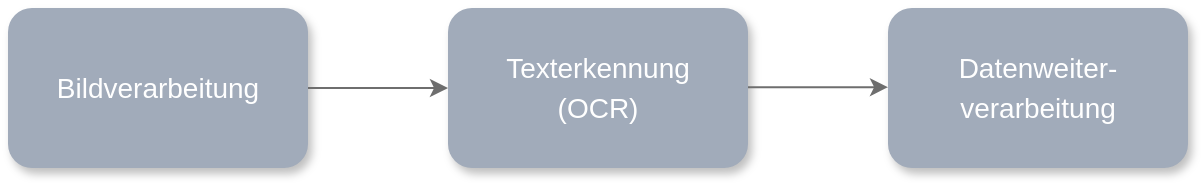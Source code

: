 <mxfile version="13.7.9" type="device"><diagram id="OlpAZZV_PpnhQwA5Ru8N" name="Seite-1"><mxGraphModel dx="1088" dy="968" grid="1" gridSize="10" guides="1" tooltips="1" connect="1" arrows="1" fold="1" page="1" pageScale="1" pageWidth="827" pageHeight="1169" math="0" shadow="0"><root><mxCell id="0"/><mxCell id="1" parent="0"/><mxCell id="Aul8aXqiMIXdGPL5oQhT-1" value="&lt;font style=&quot;font-size: 14px&quot; color=&quot;#ffffff&quot;&gt;Bildverarbeitung&lt;/font&gt;" style="rounded=1;whiteSpace=wrap;html=1;fillColor=#A1ABBA;strokeColor=none;shadow=1;" parent="1" vertex="1"><mxGeometry x="110" y="480" width="150" height="80" as="geometry"/></mxCell><mxCell id="Aul8aXqiMIXdGPL5oQhT-2" value="" style="endArrow=classic;html=1;exitX=1;exitY=0.5;exitDx=0;exitDy=0;strokeColor=#6E6E6E;" parent="1" source="Aul8aXqiMIXdGPL5oQhT-1" edge="1"><mxGeometry width="50" height="50" relative="1" as="geometry"><mxPoint x="300" y="550" as="sourcePoint"/><mxPoint x="330" y="520" as="targetPoint"/></mxGeometry></mxCell><mxCell id="Aul8aXqiMIXdGPL5oQhT-4" value="&lt;font style=&quot;font-size: 14px ; line-height: 140%&quot; color=&quot;#ffffff&quot;&gt;Texterkennung &lt;br&gt;(OCR)&lt;/font&gt;" style="rounded=1;whiteSpace=wrap;html=1;fillColor=#A1ABBA;strokeColor=none;shadow=1;" parent="1" vertex="1"><mxGeometry x="330" y="480" width="150" height="80" as="geometry"/></mxCell><mxCell id="Aul8aXqiMIXdGPL5oQhT-6" value="&lt;span style=&quot;font-size: 14px ; line-height: 140%&quot;&gt;&lt;font color=&quot;#ffffff&quot;&gt;Datenweiter-&lt;br&gt;verarbeitung&lt;/font&gt;&lt;/span&gt;" style="rounded=1;whiteSpace=wrap;html=1;fillColor=#A1ABBA;strokeColor=none;shadow=1;" parent="1" vertex="1"><mxGeometry x="550" y="480" width="150" height="80" as="geometry"/></mxCell><mxCell id="Aul8aXqiMIXdGPL5oQhT-7" value="" style="endArrow=classic;html=1;exitX=1;exitY=0.5;exitDx=0;exitDy=0;strokeColor=#6E6E6E;" parent="1" edge="1"><mxGeometry width="50" height="50" relative="1" as="geometry"><mxPoint x="480" y="519.58" as="sourcePoint"/><mxPoint x="550" y="519.58" as="targetPoint"/></mxGeometry></mxCell></root></mxGraphModel></diagram></mxfile>